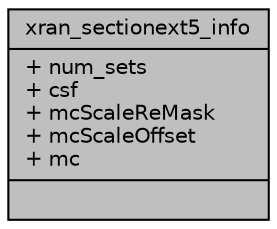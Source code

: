 digraph "xran_sectionext5_info"
{
 // LATEX_PDF_SIZE
  edge [fontname="Helvetica",fontsize="10",labelfontname="Helvetica",labelfontsize="10"];
  node [fontname="Helvetica",fontsize="10",shape=record];
  Node1 [label="{xran_sectionext5_info\n|+ num_sets\l+ csf\l+ mcScaleReMask\l+ mcScaleOffset\l+ mc\l|}",height=0.2,width=0.4,color="black", fillcolor="grey75", style="filled", fontcolor="black",tooltip=" "];
}
